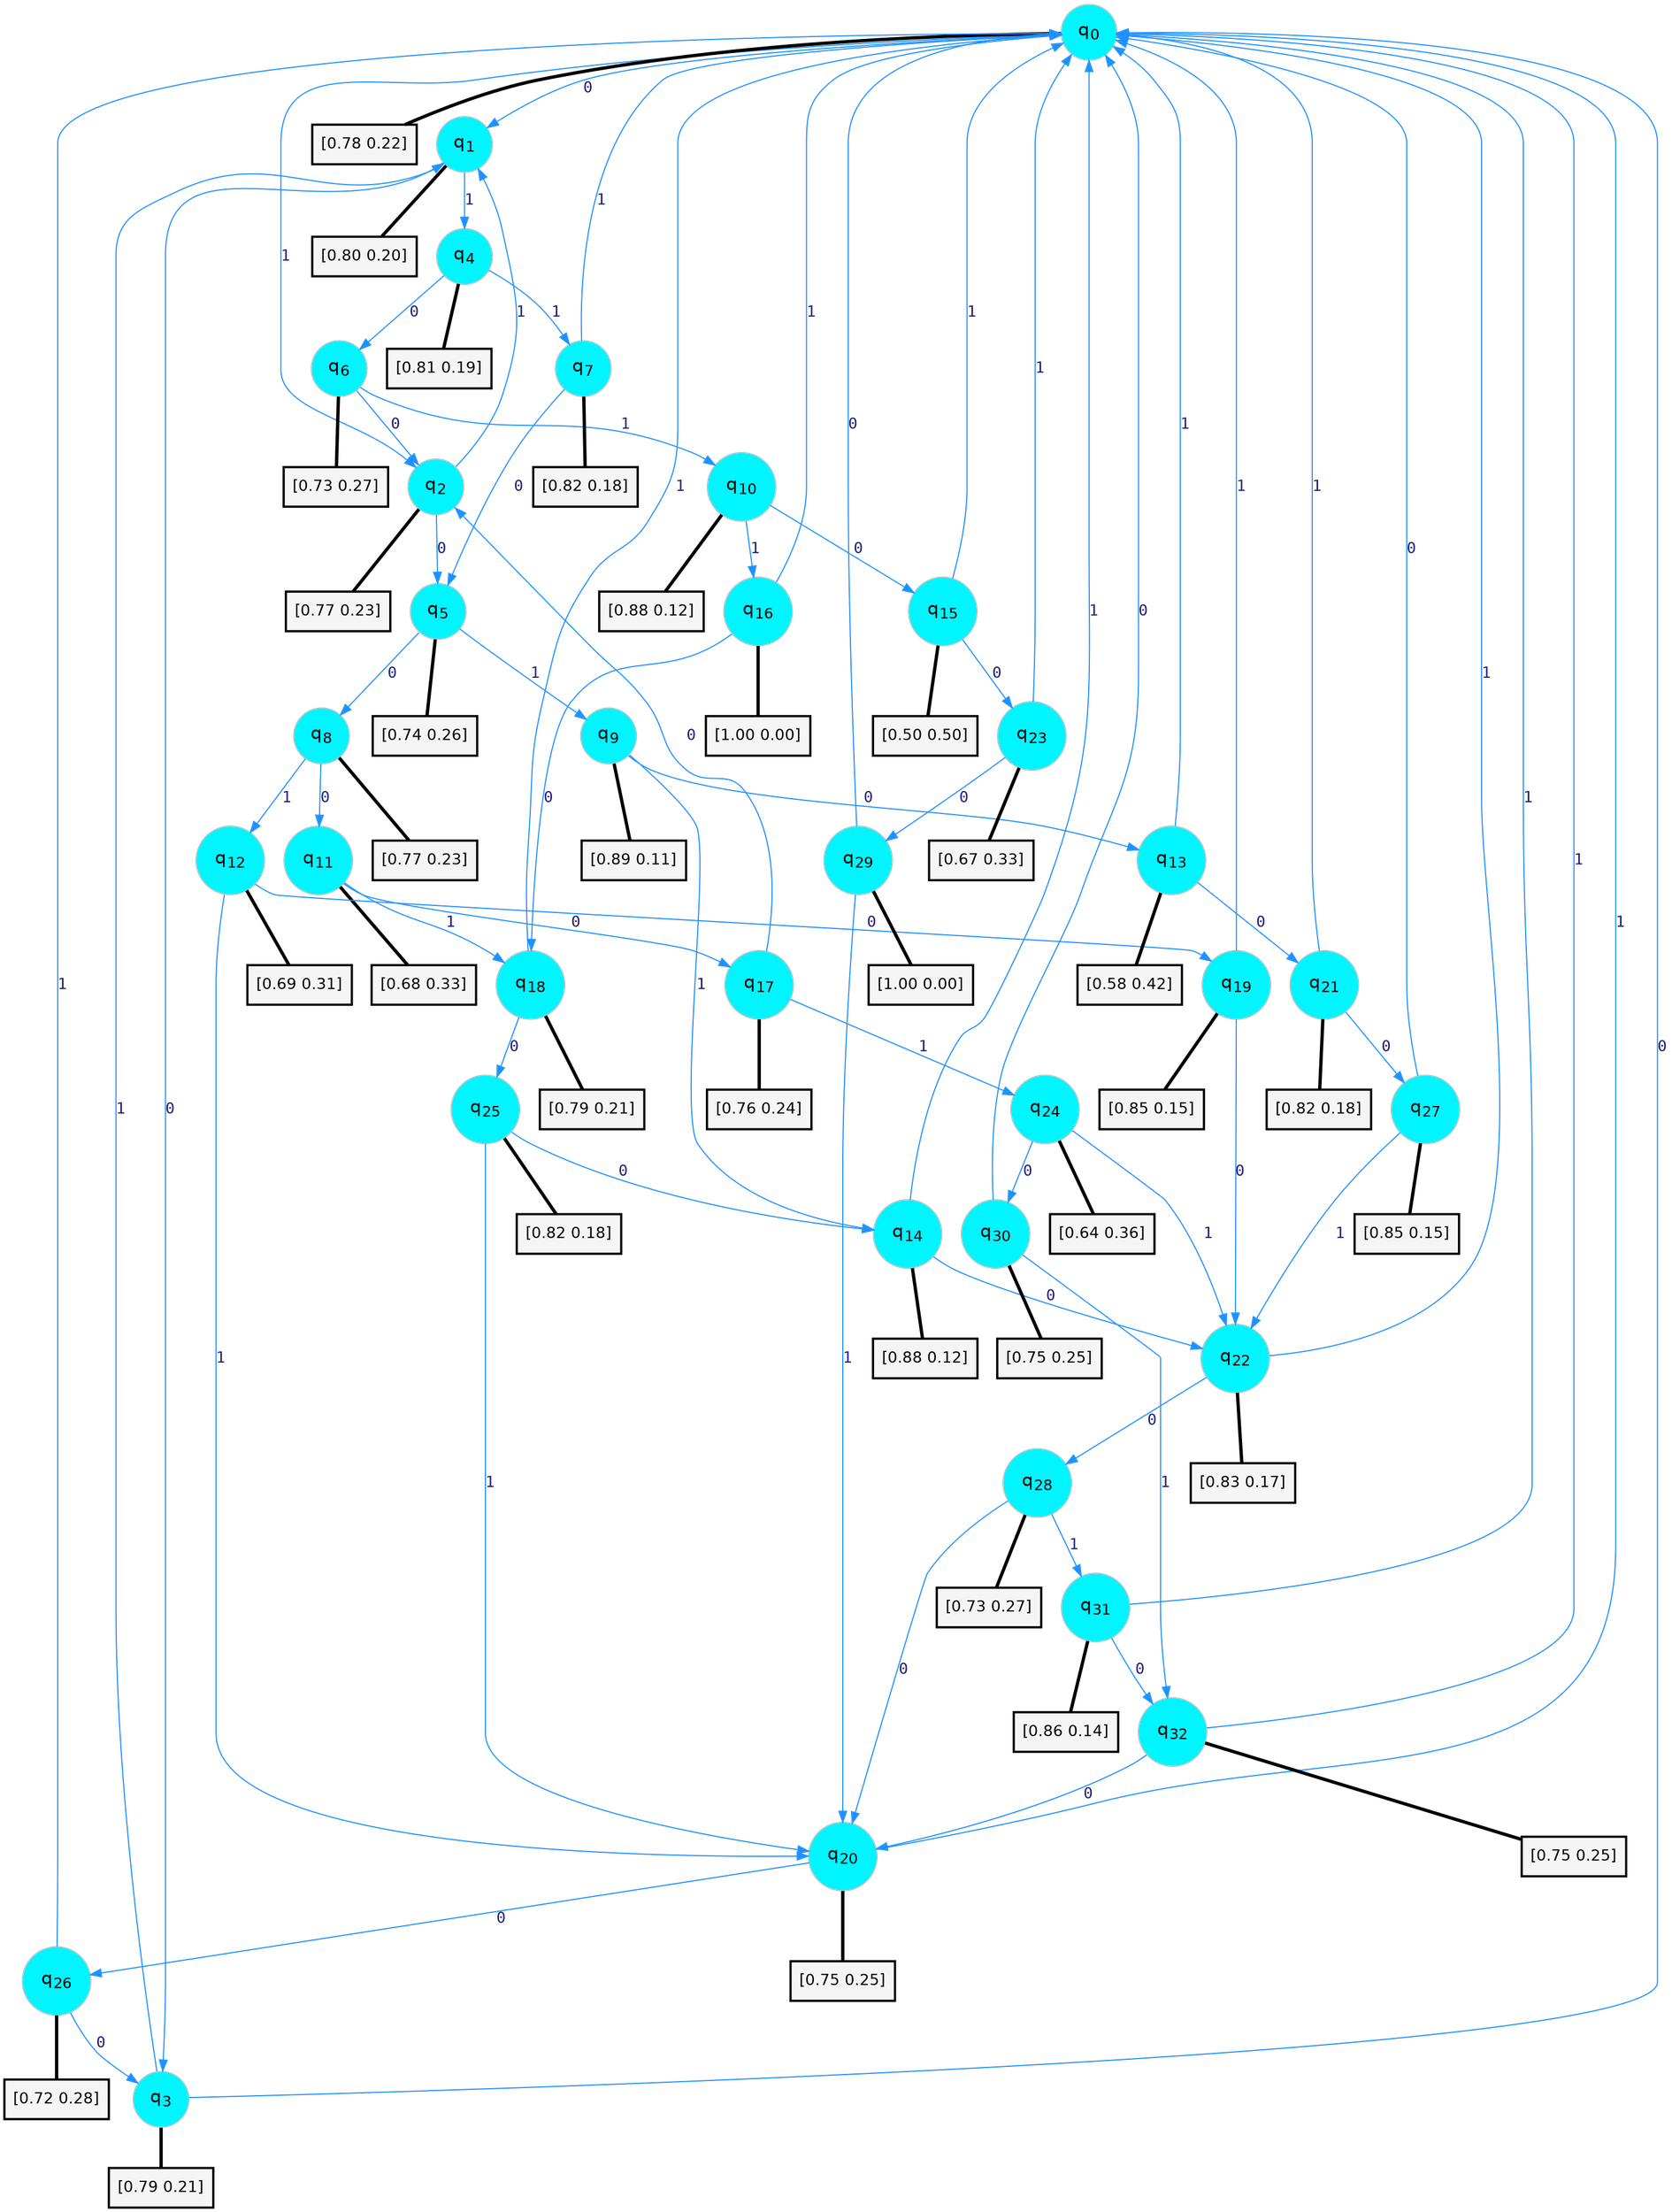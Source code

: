 digraph G {
graph [
bgcolor=transparent, dpi=300, rankdir=TD, size="40,25"];
node [
color=gray, fillcolor=turquoise1, fontcolor=black, fontname=Helvetica, fontsize=16, fontweight=bold, shape=circle, style=filled];
edge [
arrowsize=1, color=dodgerblue1, fontcolor=midnightblue, fontname=courier, fontweight=bold, penwidth=1, style=solid, weight=20];
0[label=<q<SUB>0</SUB>>];
1[label=<q<SUB>1</SUB>>];
2[label=<q<SUB>2</SUB>>];
3[label=<q<SUB>3</SUB>>];
4[label=<q<SUB>4</SUB>>];
5[label=<q<SUB>5</SUB>>];
6[label=<q<SUB>6</SUB>>];
7[label=<q<SUB>7</SUB>>];
8[label=<q<SUB>8</SUB>>];
9[label=<q<SUB>9</SUB>>];
10[label=<q<SUB>10</SUB>>];
11[label=<q<SUB>11</SUB>>];
12[label=<q<SUB>12</SUB>>];
13[label=<q<SUB>13</SUB>>];
14[label=<q<SUB>14</SUB>>];
15[label=<q<SUB>15</SUB>>];
16[label=<q<SUB>16</SUB>>];
17[label=<q<SUB>17</SUB>>];
18[label=<q<SUB>18</SUB>>];
19[label=<q<SUB>19</SUB>>];
20[label=<q<SUB>20</SUB>>];
21[label=<q<SUB>21</SUB>>];
22[label=<q<SUB>22</SUB>>];
23[label=<q<SUB>23</SUB>>];
24[label=<q<SUB>24</SUB>>];
25[label=<q<SUB>25</SUB>>];
26[label=<q<SUB>26</SUB>>];
27[label=<q<SUB>27</SUB>>];
28[label=<q<SUB>28</SUB>>];
29[label=<q<SUB>29</SUB>>];
30[label=<q<SUB>30</SUB>>];
31[label=<q<SUB>31</SUB>>];
32[label=<q<SUB>32</SUB>>];
33[label="[0.78 0.22]", shape=box,fontcolor=black, fontname=Helvetica, fontsize=14, penwidth=2, fillcolor=whitesmoke,color=black];
34[label="[0.80 0.20]", shape=box,fontcolor=black, fontname=Helvetica, fontsize=14, penwidth=2, fillcolor=whitesmoke,color=black];
35[label="[0.77 0.23]", shape=box,fontcolor=black, fontname=Helvetica, fontsize=14, penwidth=2, fillcolor=whitesmoke,color=black];
36[label="[0.79 0.21]", shape=box,fontcolor=black, fontname=Helvetica, fontsize=14, penwidth=2, fillcolor=whitesmoke,color=black];
37[label="[0.81 0.19]", shape=box,fontcolor=black, fontname=Helvetica, fontsize=14, penwidth=2, fillcolor=whitesmoke,color=black];
38[label="[0.74 0.26]", shape=box,fontcolor=black, fontname=Helvetica, fontsize=14, penwidth=2, fillcolor=whitesmoke,color=black];
39[label="[0.73 0.27]", shape=box,fontcolor=black, fontname=Helvetica, fontsize=14, penwidth=2, fillcolor=whitesmoke,color=black];
40[label="[0.82 0.18]", shape=box,fontcolor=black, fontname=Helvetica, fontsize=14, penwidth=2, fillcolor=whitesmoke,color=black];
41[label="[0.77 0.23]", shape=box,fontcolor=black, fontname=Helvetica, fontsize=14, penwidth=2, fillcolor=whitesmoke,color=black];
42[label="[0.89 0.11]", shape=box,fontcolor=black, fontname=Helvetica, fontsize=14, penwidth=2, fillcolor=whitesmoke,color=black];
43[label="[0.88 0.12]", shape=box,fontcolor=black, fontname=Helvetica, fontsize=14, penwidth=2, fillcolor=whitesmoke,color=black];
44[label="[0.68 0.33]", shape=box,fontcolor=black, fontname=Helvetica, fontsize=14, penwidth=2, fillcolor=whitesmoke,color=black];
45[label="[0.69 0.31]", shape=box,fontcolor=black, fontname=Helvetica, fontsize=14, penwidth=2, fillcolor=whitesmoke,color=black];
46[label="[0.58 0.42]", shape=box,fontcolor=black, fontname=Helvetica, fontsize=14, penwidth=2, fillcolor=whitesmoke,color=black];
47[label="[0.88 0.12]", shape=box,fontcolor=black, fontname=Helvetica, fontsize=14, penwidth=2, fillcolor=whitesmoke,color=black];
48[label="[0.50 0.50]", shape=box,fontcolor=black, fontname=Helvetica, fontsize=14, penwidth=2, fillcolor=whitesmoke,color=black];
49[label="[1.00 0.00]", shape=box,fontcolor=black, fontname=Helvetica, fontsize=14, penwidth=2, fillcolor=whitesmoke,color=black];
50[label="[0.76 0.24]", shape=box,fontcolor=black, fontname=Helvetica, fontsize=14, penwidth=2, fillcolor=whitesmoke,color=black];
51[label="[0.79 0.21]", shape=box,fontcolor=black, fontname=Helvetica, fontsize=14, penwidth=2, fillcolor=whitesmoke,color=black];
52[label="[0.85 0.15]", shape=box,fontcolor=black, fontname=Helvetica, fontsize=14, penwidth=2, fillcolor=whitesmoke,color=black];
53[label="[0.75 0.25]", shape=box,fontcolor=black, fontname=Helvetica, fontsize=14, penwidth=2, fillcolor=whitesmoke,color=black];
54[label="[0.82 0.18]", shape=box,fontcolor=black, fontname=Helvetica, fontsize=14, penwidth=2, fillcolor=whitesmoke,color=black];
55[label="[0.83 0.17]", shape=box,fontcolor=black, fontname=Helvetica, fontsize=14, penwidth=2, fillcolor=whitesmoke,color=black];
56[label="[0.67 0.33]", shape=box,fontcolor=black, fontname=Helvetica, fontsize=14, penwidth=2, fillcolor=whitesmoke,color=black];
57[label="[0.64 0.36]", shape=box,fontcolor=black, fontname=Helvetica, fontsize=14, penwidth=2, fillcolor=whitesmoke,color=black];
58[label="[0.82 0.18]", shape=box,fontcolor=black, fontname=Helvetica, fontsize=14, penwidth=2, fillcolor=whitesmoke,color=black];
59[label="[0.72 0.28]", shape=box,fontcolor=black, fontname=Helvetica, fontsize=14, penwidth=2, fillcolor=whitesmoke,color=black];
60[label="[0.85 0.15]", shape=box,fontcolor=black, fontname=Helvetica, fontsize=14, penwidth=2, fillcolor=whitesmoke,color=black];
61[label="[0.73 0.27]", shape=box,fontcolor=black, fontname=Helvetica, fontsize=14, penwidth=2, fillcolor=whitesmoke,color=black];
62[label="[1.00 0.00]", shape=box,fontcolor=black, fontname=Helvetica, fontsize=14, penwidth=2, fillcolor=whitesmoke,color=black];
63[label="[0.75 0.25]", shape=box,fontcolor=black, fontname=Helvetica, fontsize=14, penwidth=2, fillcolor=whitesmoke,color=black];
64[label="[0.86 0.14]", shape=box,fontcolor=black, fontname=Helvetica, fontsize=14, penwidth=2, fillcolor=whitesmoke,color=black];
65[label="[0.75 0.25]", shape=box,fontcolor=black, fontname=Helvetica, fontsize=14, penwidth=2, fillcolor=whitesmoke,color=black];
0->1 [label=0];
0->2 [label=1];
0->33 [arrowhead=none, penwidth=3,color=black];
1->3 [label=0];
1->4 [label=1];
1->34 [arrowhead=none, penwidth=3,color=black];
2->5 [label=0];
2->1 [label=1];
2->35 [arrowhead=none, penwidth=3,color=black];
3->0 [label=0];
3->1 [label=1];
3->36 [arrowhead=none, penwidth=3,color=black];
4->6 [label=0];
4->7 [label=1];
4->37 [arrowhead=none, penwidth=3,color=black];
5->8 [label=0];
5->9 [label=1];
5->38 [arrowhead=none, penwidth=3,color=black];
6->2 [label=0];
6->10 [label=1];
6->39 [arrowhead=none, penwidth=3,color=black];
7->5 [label=0];
7->0 [label=1];
7->40 [arrowhead=none, penwidth=3,color=black];
8->11 [label=0];
8->12 [label=1];
8->41 [arrowhead=none, penwidth=3,color=black];
9->13 [label=0];
9->14 [label=1];
9->42 [arrowhead=none, penwidth=3,color=black];
10->15 [label=0];
10->16 [label=1];
10->43 [arrowhead=none, penwidth=3,color=black];
11->17 [label=0];
11->18 [label=1];
11->44 [arrowhead=none, penwidth=3,color=black];
12->19 [label=0];
12->20 [label=1];
12->45 [arrowhead=none, penwidth=3,color=black];
13->21 [label=0];
13->0 [label=1];
13->46 [arrowhead=none, penwidth=3,color=black];
14->22 [label=0];
14->0 [label=1];
14->47 [arrowhead=none, penwidth=3,color=black];
15->23 [label=0];
15->0 [label=1];
15->48 [arrowhead=none, penwidth=3,color=black];
16->18 [label=0];
16->0 [label=1];
16->49 [arrowhead=none, penwidth=3,color=black];
17->2 [label=0];
17->24 [label=1];
17->50 [arrowhead=none, penwidth=3,color=black];
18->25 [label=0];
18->0 [label=1];
18->51 [arrowhead=none, penwidth=3,color=black];
19->22 [label=0];
19->0 [label=1];
19->52 [arrowhead=none, penwidth=3,color=black];
20->26 [label=0];
20->0 [label=1];
20->53 [arrowhead=none, penwidth=3,color=black];
21->27 [label=0];
21->0 [label=1];
21->54 [arrowhead=none, penwidth=3,color=black];
22->28 [label=0];
22->0 [label=1];
22->55 [arrowhead=none, penwidth=3,color=black];
23->29 [label=0];
23->0 [label=1];
23->56 [arrowhead=none, penwidth=3,color=black];
24->30 [label=0];
24->22 [label=1];
24->57 [arrowhead=none, penwidth=3,color=black];
25->14 [label=0];
25->20 [label=1];
25->58 [arrowhead=none, penwidth=3,color=black];
26->3 [label=0];
26->0 [label=1];
26->59 [arrowhead=none, penwidth=3,color=black];
27->0 [label=0];
27->22 [label=1];
27->60 [arrowhead=none, penwidth=3,color=black];
28->20 [label=0];
28->31 [label=1];
28->61 [arrowhead=none, penwidth=3,color=black];
29->0 [label=0];
29->20 [label=1];
29->62 [arrowhead=none, penwidth=3,color=black];
30->0 [label=0];
30->32 [label=1];
30->63 [arrowhead=none, penwidth=3,color=black];
31->32 [label=0];
31->0 [label=1];
31->64 [arrowhead=none, penwidth=3,color=black];
32->20 [label=0];
32->0 [label=1];
32->65 [arrowhead=none, penwidth=3,color=black];
}
